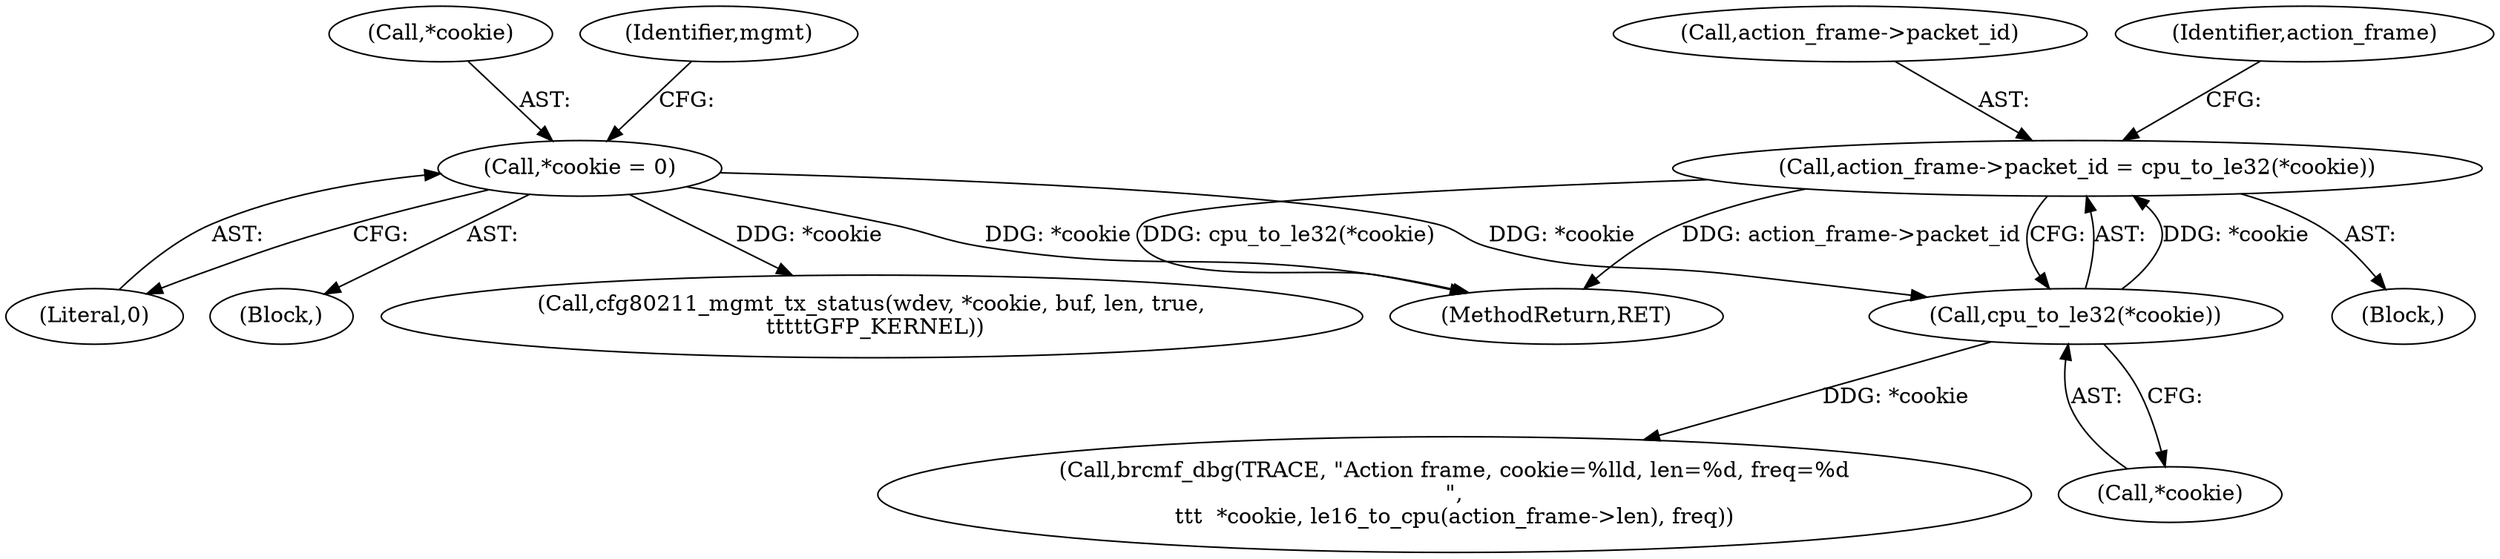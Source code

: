digraph "0_linux_8f44c9a41386729fea410e688959ddaa9d51be7c@pointer" {
"1000284" [label="(Call,action_frame->packet_id = cpu_to_le32(*cookie))"];
"1000288" [label="(Call,cpu_to_le32(*cookie))"];
"1000160" [label="(Call,*cookie = 0)"];
"1000284" [label="(Call,action_frame->packet_id = cpu_to_le32(*cookie))"];
"1000163" [label="(Literal,0)"];
"1000161" [label="(Call,*cookie)"];
"1000244" [label="(Block,)"];
"1000230" [label="(Call,cfg80211_mgmt_tx_status(wdev, *cookie, buf, len, true,\n \t\t\t\t\tGFP_KERNEL))"];
"1000285" [label="(Call,action_frame->packet_id)"];
"1000288" [label="(Call,cpu_to_le32(*cookie))"];
"1000364" [label="(Call,brcmf_dbg(TRACE, \"Action frame, cookie=%lld, len=%d, freq=%d\n\",\n\t\t\t  *cookie, le16_to_cpu(action_frame->len), freq))"];
"1000120" [label="(Block,)"];
"1000295" [label="(Identifier,action_frame)"];
"1000289" [label="(Call,*cookie)"];
"1000160" [label="(Call,*cookie = 0)"];
"1000408" [label="(MethodReturn,RET)"];
"1000165" [label="(Identifier,mgmt)"];
"1000284" -> "1000244"  [label="AST: "];
"1000284" -> "1000288"  [label="CFG: "];
"1000285" -> "1000284"  [label="AST: "];
"1000288" -> "1000284"  [label="AST: "];
"1000295" -> "1000284"  [label="CFG: "];
"1000284" -> "1000408"  [label="DDG: action_frame->packet_id"];
"1000284" -> "1000408"  [label="DDG: cpu_to_le32(*cookie)"];
"1000288" -> "1000284"  [label="DDG: *cookie"];
"1000288" -> "1000289"  [label="CFG: "];
"1000289" -> "1000288"  [label="AST: "];
"1000160" -> "1000288"  [label="DDG: *cookie"];
"1000288" -> "1000364"  [label="DDG: *cookie"];
"1000160" -> "1000120"  [label="AST: "];
"1000160" -> "1000163"  [label="CFG: "];
"1000161" -> "1000160"  [label="AST: "];
"1000163" -> "1000160"  [label="AST: "];
"1000165" -> "1000160"  [label="CFG: "];
"1000160" -> "1000408"  [label="DDG: *cookie"];
"1000160" -> "1000230"  [label="DDG: *cookie"];
}
